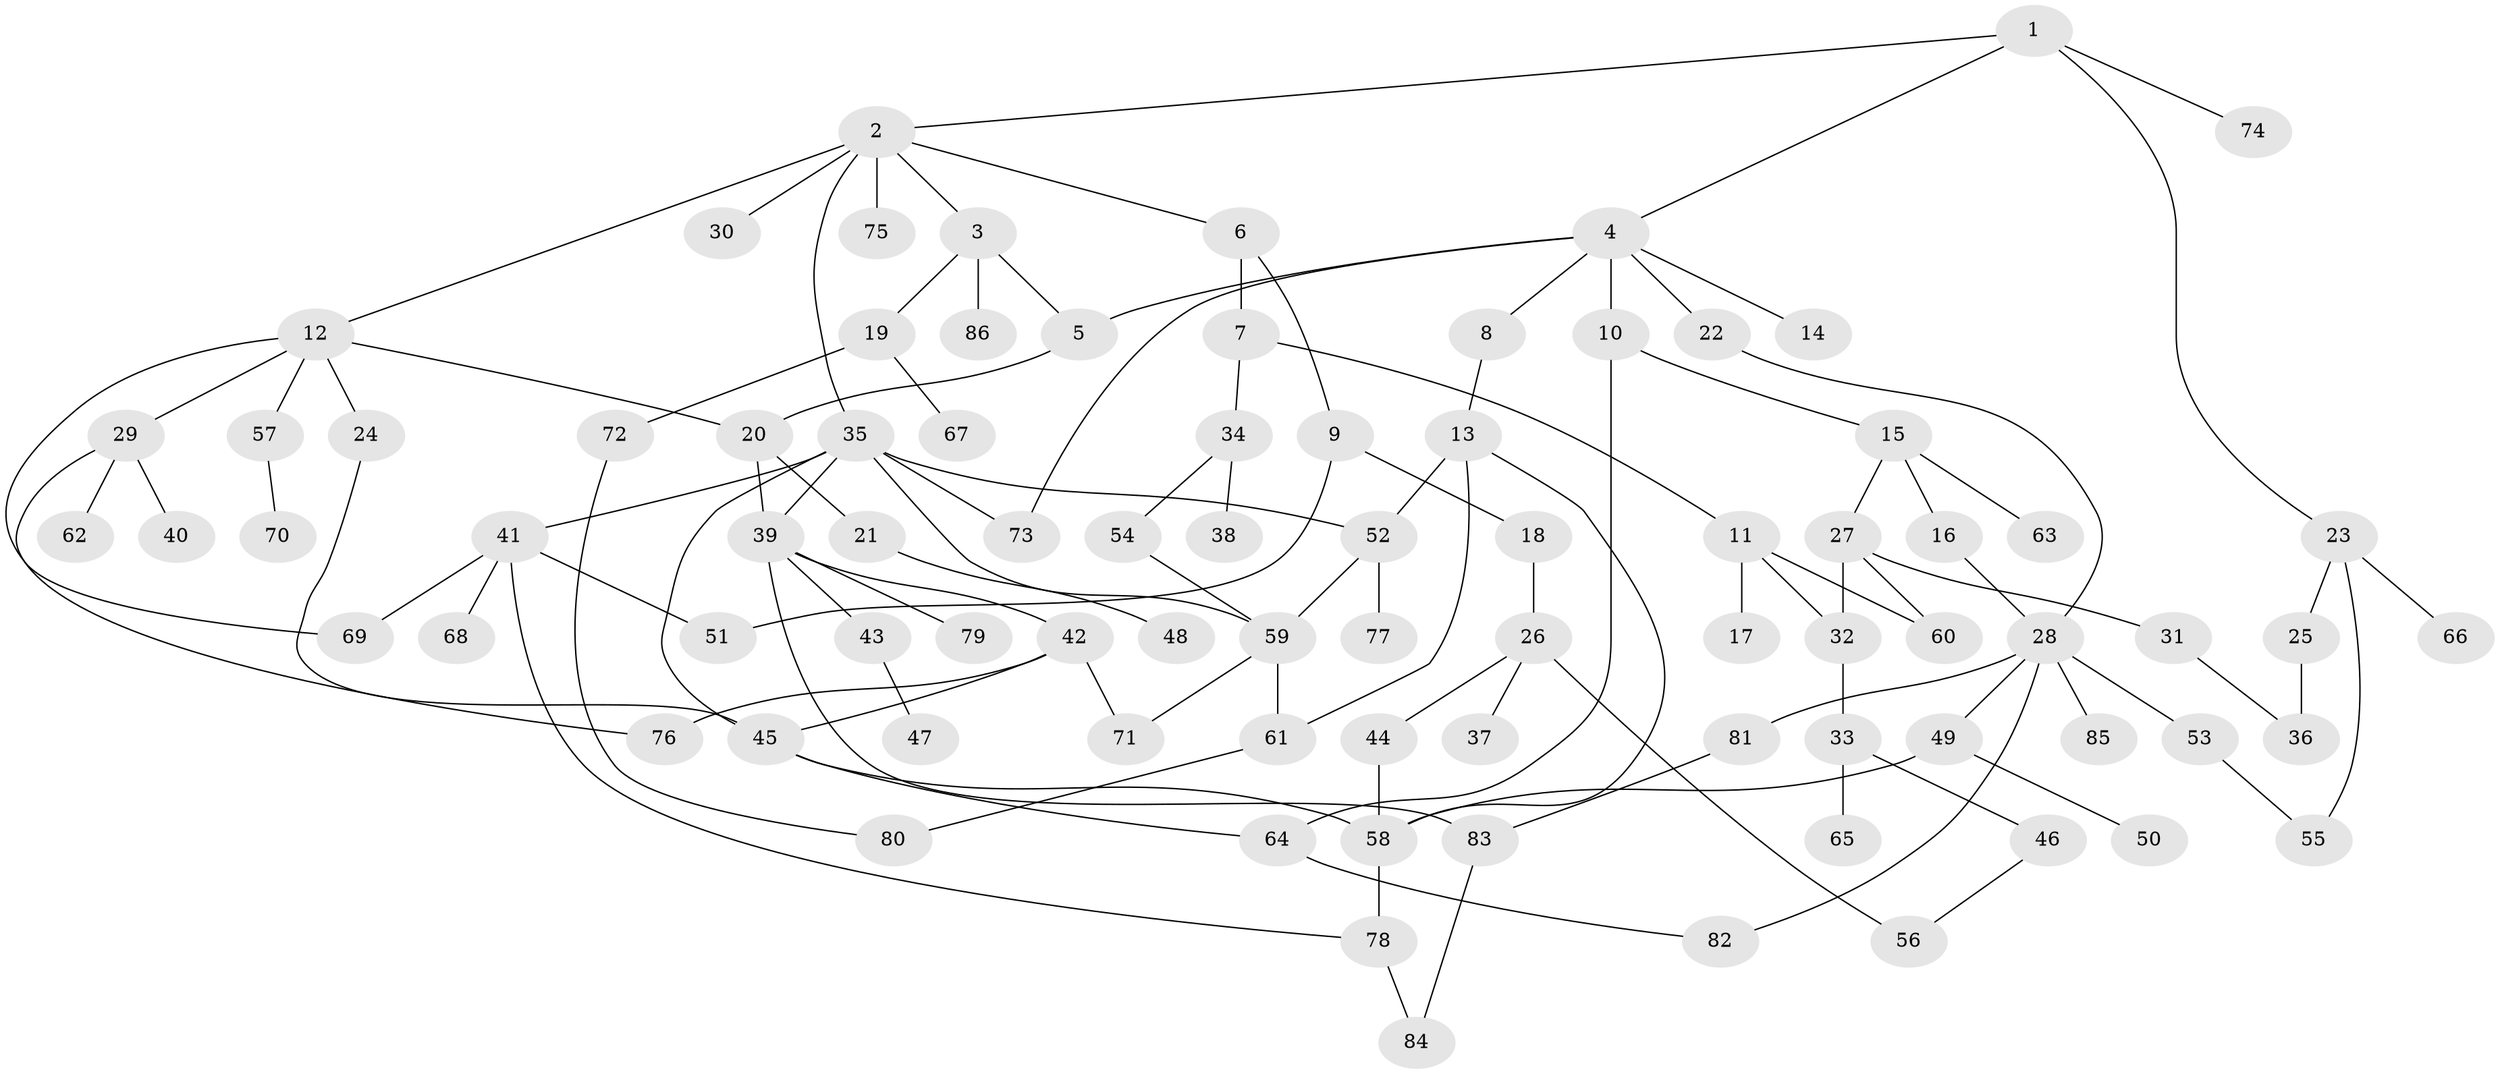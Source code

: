 // Generated by graph-tools (version 1.1) at 2025/41/03/09/25 04:41:09]
// undirected, 86 vertices, 114 edges
graph export_dot {
graph [start="1"]
  node [color=gray90,style=filled];
  1;
  2;
  3;
  4;
  5;
  6;
  7;
  8;
  9;
  10;
  11;
  12;
  13;
  14;
  15;
  16;
  17;
  18;
  19;
  20;
  21;
  22;
  23;
  24;
  25;
  26;
  27;
  28;
  29;
  30;
  31;
  32;
  33;
  34;
  35;
  36;
  37;
  38;
  39;
  40;
  41;
  42;
  43;
  44;
  45;
  46;
  47;
  48;
  49;
  50;
  51;
  52;
  53;
  54;
  55;
  56;
  57;
  58;
  59;
  60;
  61;
  62;
  63;
  64;
  65;
  66;
  67;
  68;
  69;
  70;
  71;
  72;
  73;
  74;
  75;
  76;
  77;
  78;
  79;
  80;
  81;
  82;
  83;
  84;
  85;
  86;
  1 -- 2;
  1 -- 4;
  1 -- 23;
  1 -- 74;
  2 -- 3;
  2 -- 6;
  2 -- 12;
  2 -- 30;
  2 -- 35;
  2 -- 75;
  3 -- 19;
  3 -- 86;
  3 -- 5;
  4 -- 5;
  4 -- 8;
  4 -- 10;
  4 -- 14;
  4 -- 22;
  4 -- 73;
  5 -- 20;
  6 -- 7;
  6 -- 9;
  7 -- 11;
  7 -- 34;
  8 -- 13;
  9 -- 18;
  9 -- 51;
  10 -- 15;
  10 -- 64;
  11 -- 17;
  11 -- 60;
  11 -- 32;
  12 -- 24;
  12 -- 29;
  12 -- 57;
  12 -- 69;
  12 -- 20;
  13 -- 58;
  13 -- 52;
  13 -- 61;
  15 -- 16;
  15 -- 27;
  15 -- 63;
  16 -- 28;
  18 -- 26;
  19 -- 67;
  19 -- 72;
  20 -- 21;
  20 -- 39;
  21 -- 48;
  22 -- 28;
  23 -- 25;
  23 -- 55;
  23 -- 66;
  24 -- 45;
  25 -- 36;
  26 -- 37;
  26 -- 44;
  26 -- 56;
  27 -- 31;
  27 -- 32;
  27 -- 60;
  28 -- 49;
  28 -- 53;
  28 -- 81;
  28 -- 82;
  28 -- 85;
  29 -- 40;
  29 -- 62;
  29 -- 76;
  31 -- 36;
  32 -- 33;
  33 -- 46;
  33 -- 65;
  34 -- 38;
  34 -- 54;
  35 -- 41;
  35 -- 52;
  35 -- 59;
  35 -- 73;
  35 -- 45;
  35 -- 39;
  39 -- 42;
  39 -- 43;
  39 -- 79;
  39 -- 83;
  41 -- 51;
  41 -- 68;
  41 -- 69;
  41 -- 78;
  42 -- 71;
  42 -- 76;
  42 -- 45;
  43 -- 47;
  44 -- 58;
  45 -- 58;
  45 -- 64;
  46 -- 56;
  49 -- 50;
  49 -- 58;
  52 -- 77;
  52 -- 59;
  53 -- 55;
  54 -- 59;
  57 -- 70;
  58 -- 78;
  59 -- 61;
  59 -- 71;
  61 -- 80;
  64 -- 82;
  72 -- 80;
  78 -- 84;
  81 -- 83;
  83 -- 84;
}
